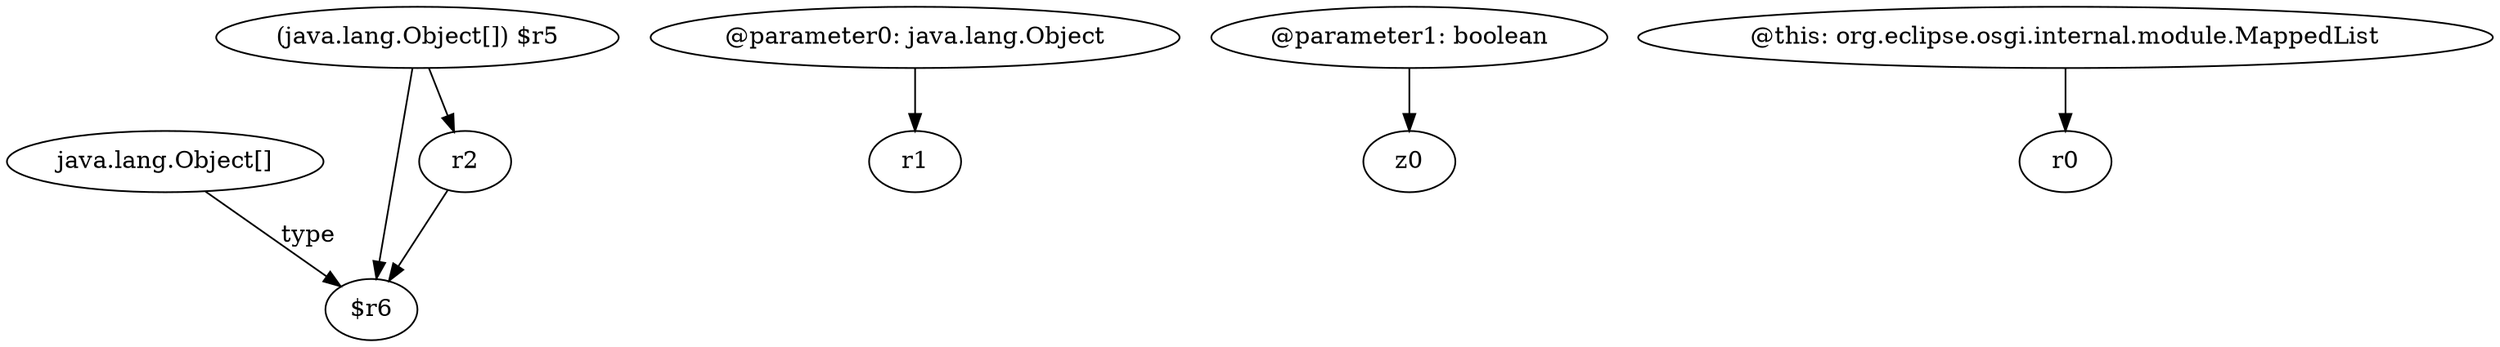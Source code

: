 digraph g {
0[label="java.lang.Object[]"]
1[label="$r6"]
0->1[label="type"]
2[label="r2"]
2->1[label=""]
3[label="@parameter0: java.lang.Object"]
4[label="r1"]
3->4[label=""]
5[label="@parameter1: boolean"]
6[label="z0"]
5->6[label=""]
7[label="@this: org.eclipse.osgi.internal.module.MappedList"]
8[label="r0"]
7->8[label=""]
9[label="(java.lang.Object[]) $r5"]
9->1[label=""]
9->2[label=""]
}